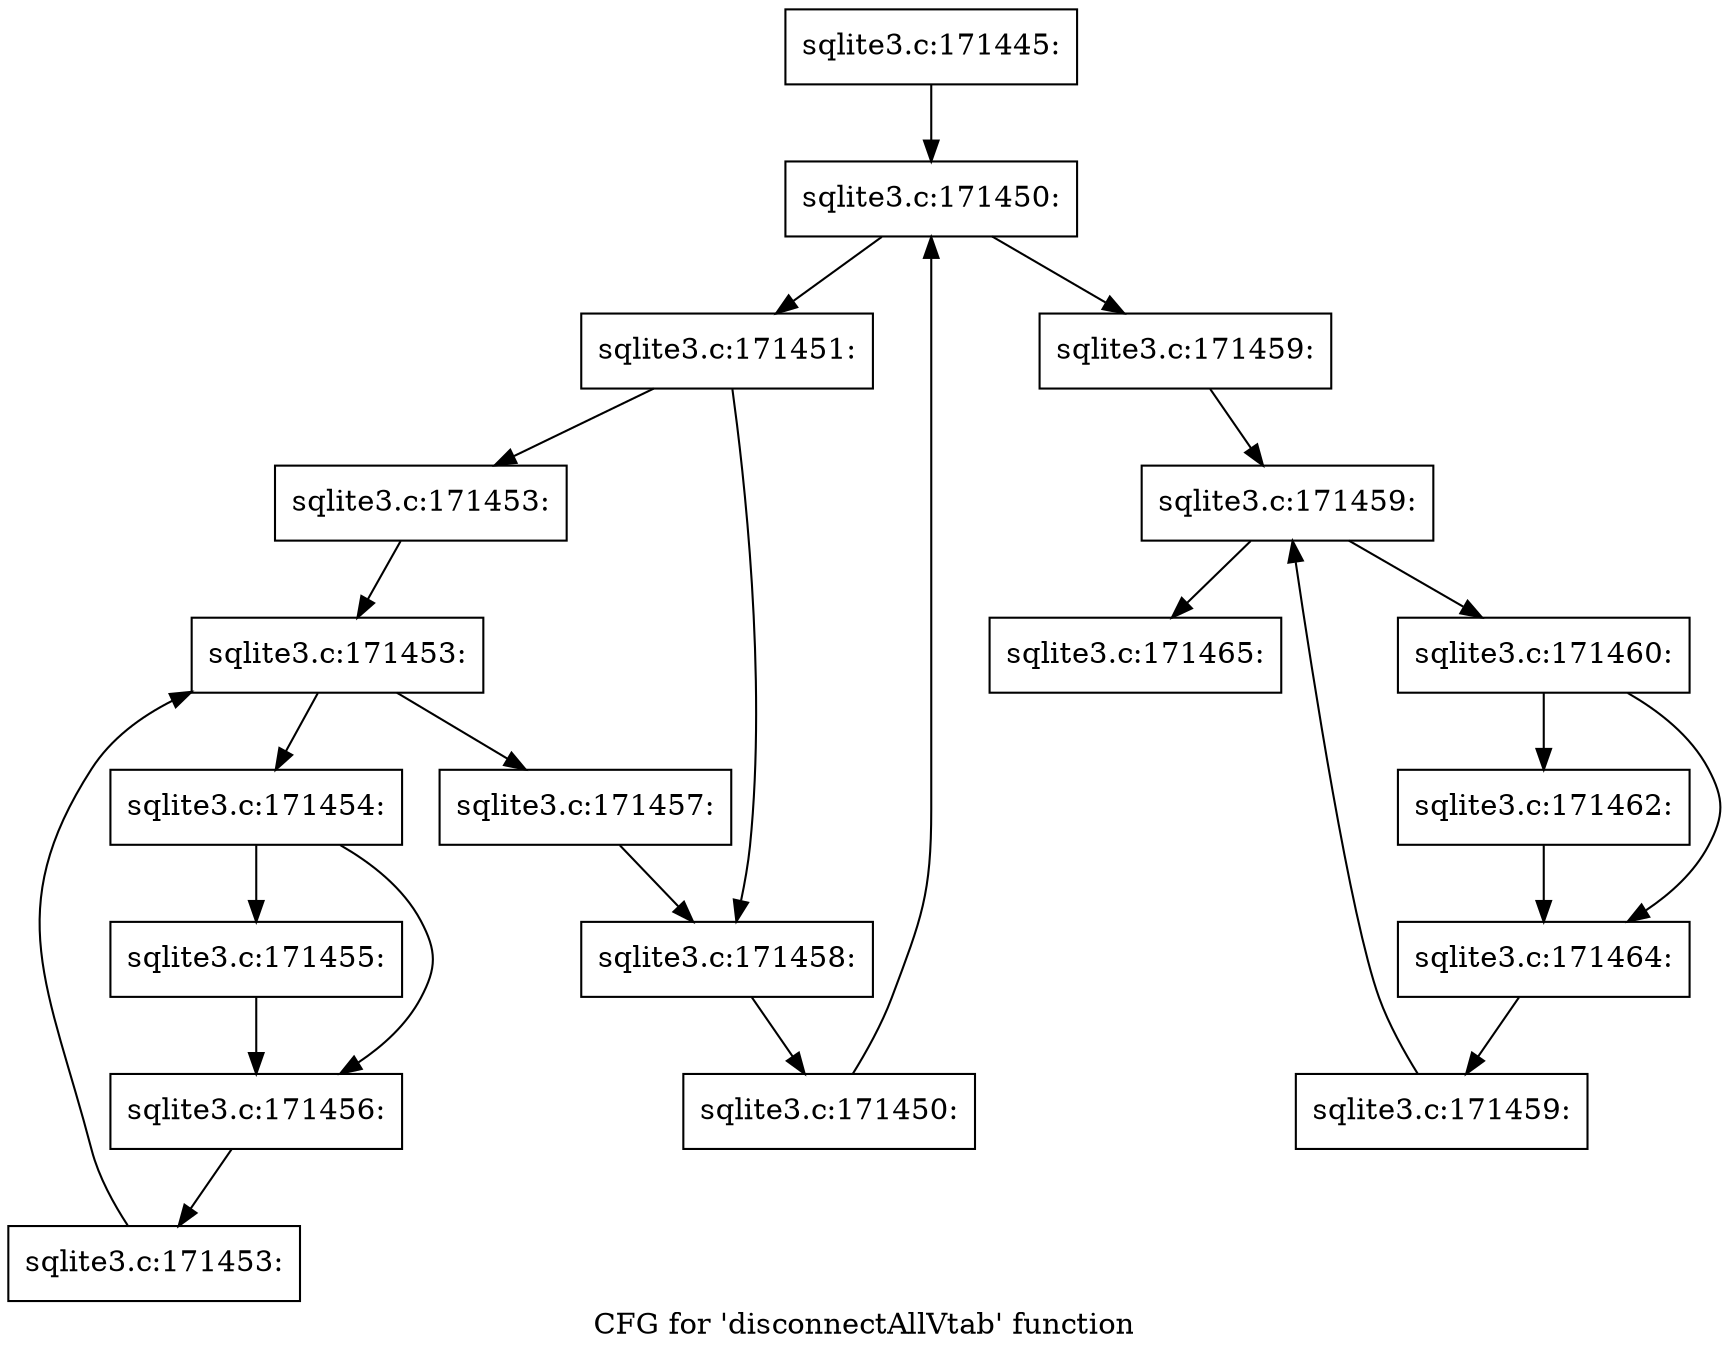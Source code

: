 digraph "CFG for 'disconnectAllVtab' function" {
	label="CFG for 'disconnectAllVtab' function";

	Node0x55c0f54a43d0 [shape=record,label="{sqlite3.c:171445:}"];
	Node0x55c0f54a43d0 -> Node0x55c0fa9ad8e0;
	Node0x55c0fa9ad8e0 [shape=record,label="{sqlite3.c:171450:}"];
	Node0x55c0fa9ad8e0 -> Node0x55c0fa9ada20;
	Node0x55c0fa9ad8e0 -> Node0x55c0fa9a9670;
	Node0x55c0fa9ada20 [shape=record,label="{sqlite3.c:171451:}"];
	Node0x55c0fa9ada20 -> Node0x55c0fa9ae820;
	Node0x55c0fa9ada20 -> Node0x55c0fa9ae870;
	Node0x55c0fa9ae820 [shape=record,label="{sqlite3.c:171453:}"];
	Node0x55c0fa9ae820 -> Node0x55c0fa9aef50;
	Node0x55c0fa9aef50 [shape=record,label="{sqlite3.c:171453:}"];
	Node0x55c0fa9aef50 -> Node0x55c0fa9af170;
	Node0x55c0fa9aef50 -> Node0x55c0fa9aeb40;
	Node0x55c0fa9af170 [shape=record,label="{sqlite3.c:171454:}"];
	Node0x55c0fa9af170 -> Node0x55c0fa9afaa0;
	Node0x55c0fa9af170 -> Node0x55c0fa9afaf0;
	Node0x55c0fa9afaa0 [shape=record,label="{sqlite3.c:171455:}"];
	Node0x55c0fa9afaa0 -> Node0x55c0fa9afaf0;
	Node0x55c0fa9afaf0 [shape=record,label="{sqlite3.c:171456:}"];
	Node0x55c0fa9afaf0 -> Node0x55c0fa9af0e0;
	Node0x55c0fa9af0e0 [shape=record,label="{sqlite3.c:171453:}"];
	Node0x55c0fa9af0e0 -> Node0x55c0fa9aef50;
	Node0x55c0fa9aeb40 [shape=record,label="{sqlite3.c:171457:}"];
	Node0x55c0fa9aeb40 -> Node0x55c0fa9ae870;
	Node0x55c0fa9ae870 [shape=record,label="{sqlite3.c:171458:}"];
	Node0x55c0fa9ae870 -> Node0x55c0fa9ad990;
	Node0x55c0fa9ad990 [shape=record,label="{sqlite3.c:171450:}"];
	Node0x55c0fa9ad990 -> Node0x55c0fa9ad8e0;
	Node0x55c0fa9a9670 [shape=record,label="{sqlite3.c:171459:}"];
	Node0x55c0fa9a9670 -> Node0x55c0fa9b0580;
	Node0x55c0fa9b0580 [shape=record,label="{sqlite3.c:171459:}"];
	Node0x55c0fa9b0580 -> Node0x55c0fa9b1130;
	Node0x55c0fa9b0580 -> Node0x55c0f658bcd0;
	Node0x55c0fa9b1130 [shape=record,label="{sqlite3.c:171460:}"];
	Node0x55c0fa9b1130 -> Node0x55c0fa9b1a60;
	Node0x55c0fa9b1130 -> Node0x55c0fa9b1ab0;
	Node0x55c0fa9b1a60 [shape=record,label="{sqlite3.c:171462:}"];
	Node0x55c0fa9b1a60 -> Node0x55c0fa9b1ab0;
	Node0x55c0fa9b1ab0 [shape=record,label="{sqlite3.c:171464:}"];
	Node0x55c0fa9b1ab0 -> Node0x55c0fa9b10a0;
	Node0x55c0fa9b10a0 [shape=record,label="{sqlite3.c:171459:}"];
	Node0x55c0fa9b10a0 -> Node0x55c0fa9b0580;
	Node0x55c0f658bcd0 [shape=record,label="{sqlite3.c:171465:}"];
}
